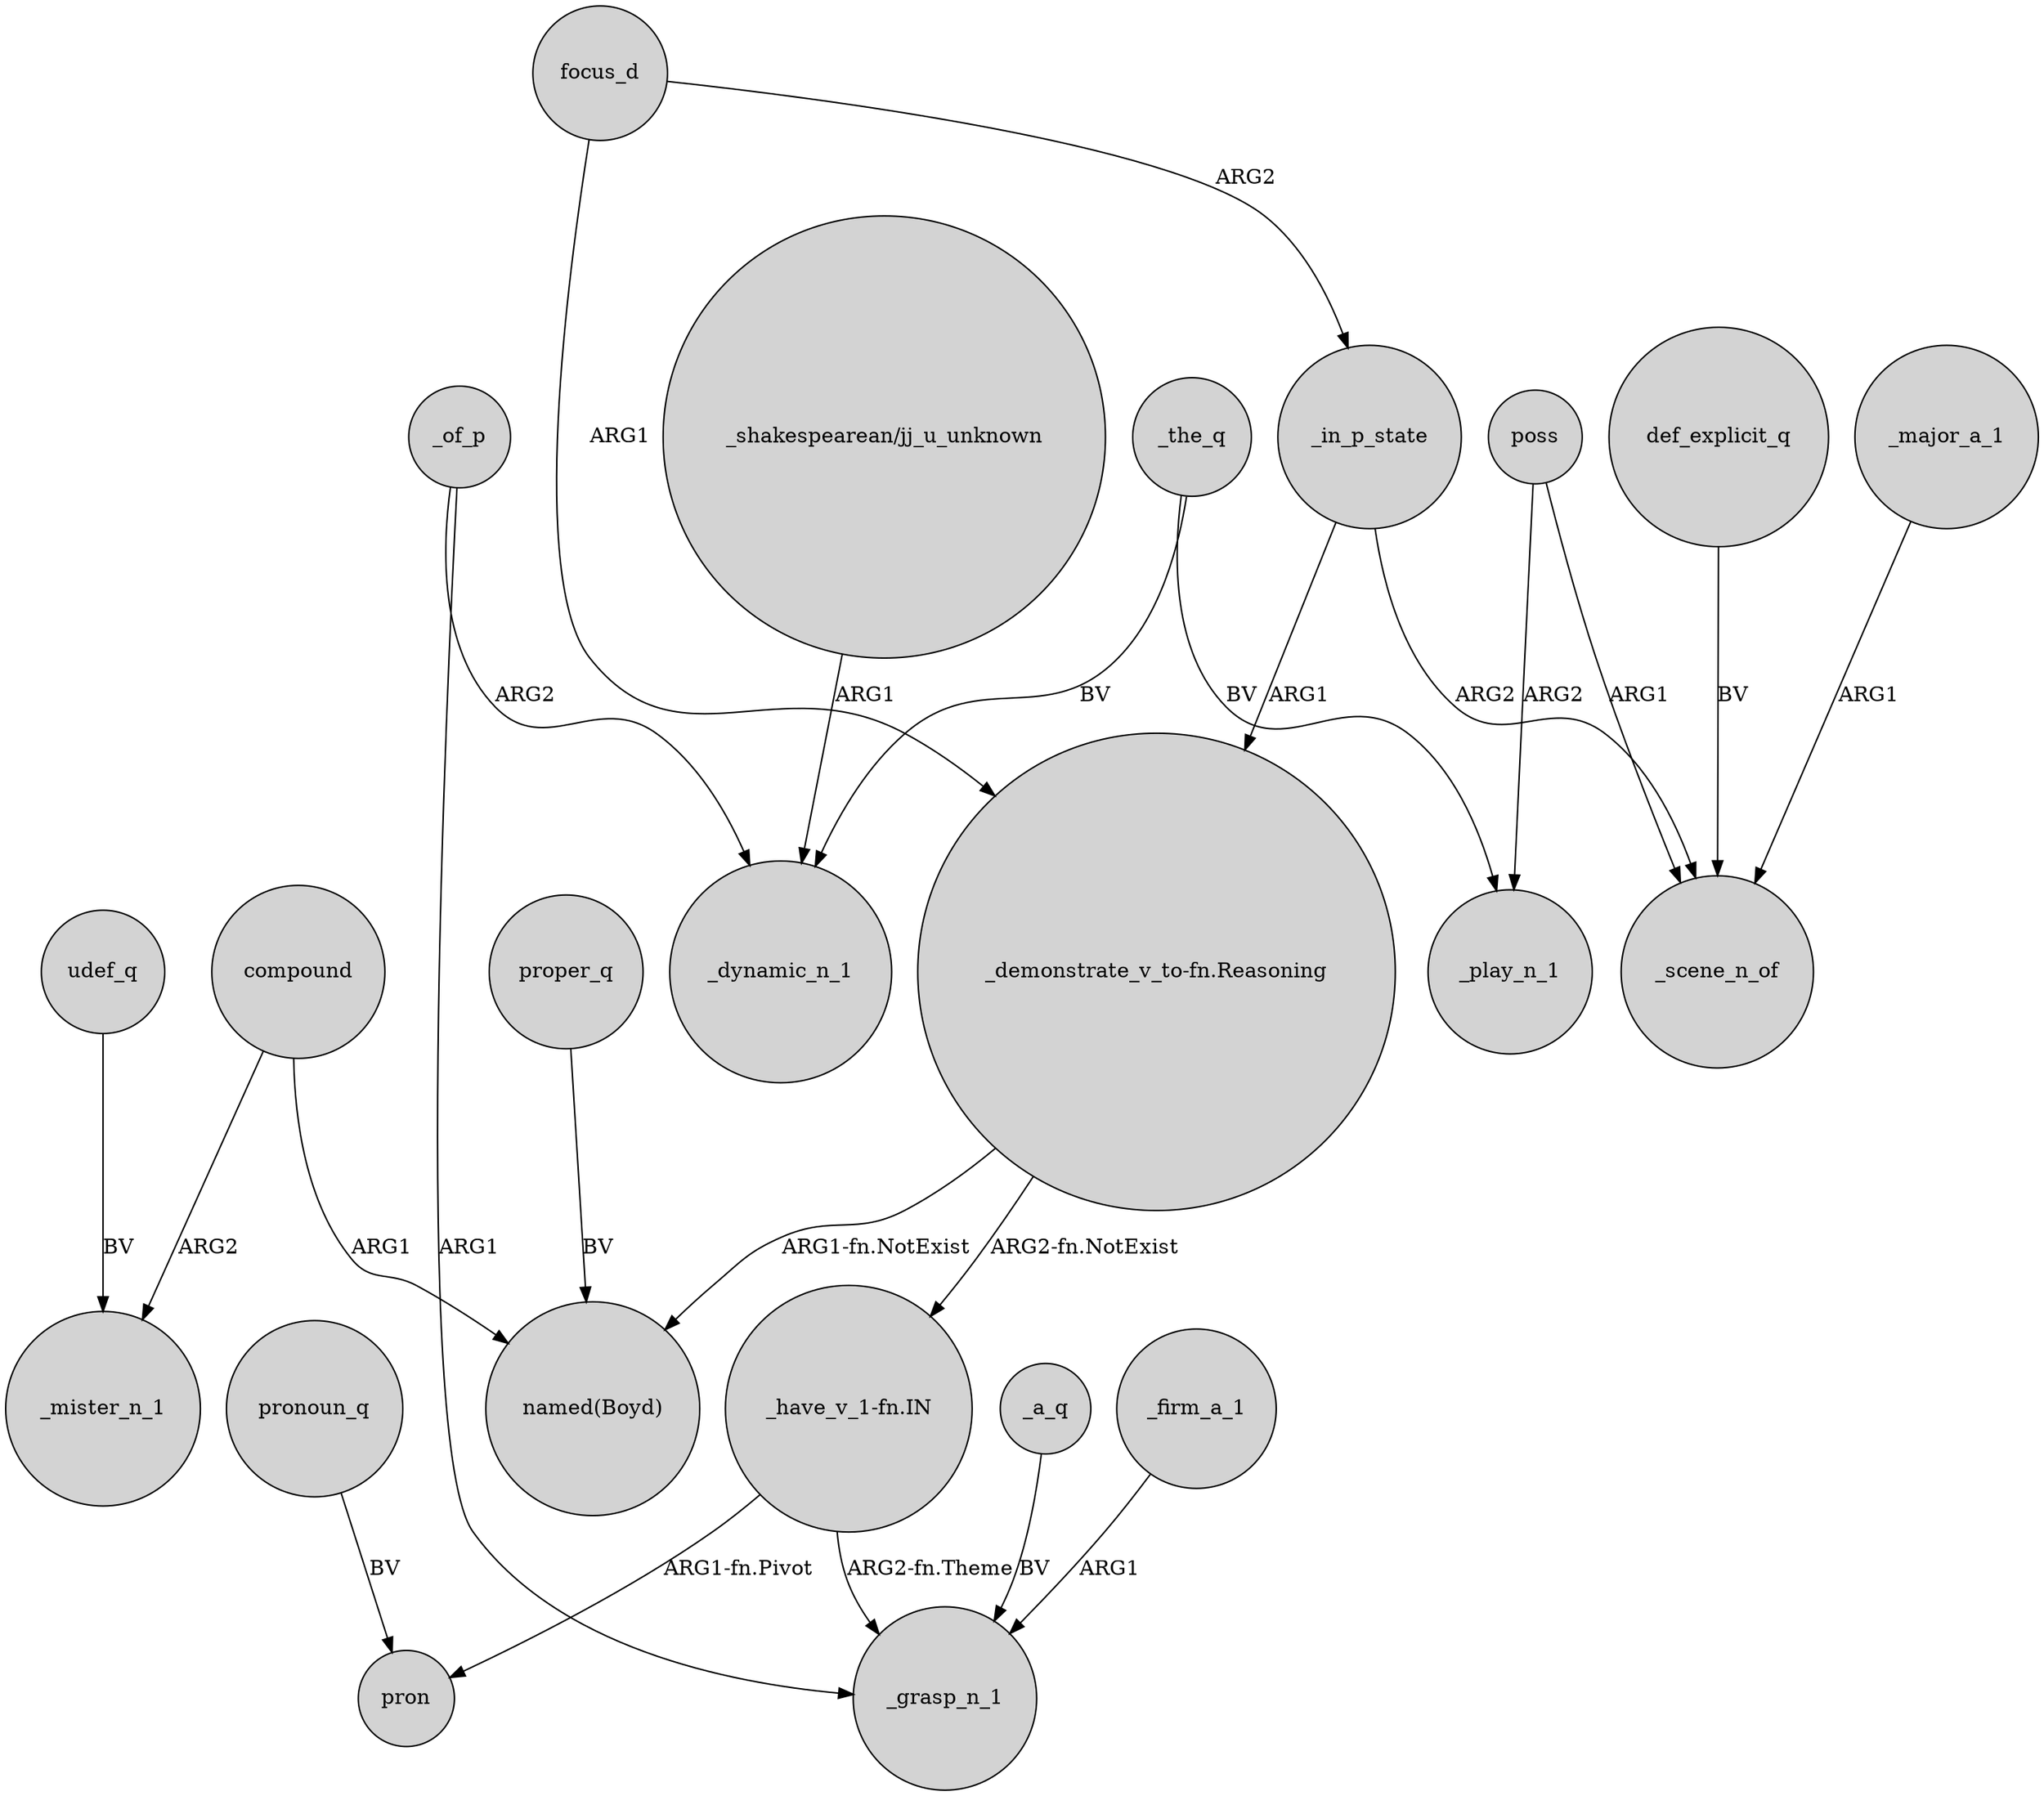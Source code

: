 digraph {
	node [shape=circle style=filled]
	compound -> _mister_n_1 [label=ARG2]
	focus_d -> _in_p_state [label=ARG2]
	_the_q -> _play_n_1 [label=BV]
	udef_q -> _mister_n_1 [label=BV]
	focus_d -> "_demonstrate_v_to-fn.Reasoning" [label=ARG1]
	_of_p -> _dynamic_n_1 [label=ARG2]
	_the_q -> _dynamic_n_1 [label=BV]
	def_explicit_q -> _scene_n_of [label=BV]
	"_have_v_1-fn.IN" -> pron [label="ARG1-fn.Pivot"]
	_of_p -> _grasp_n_1 [label=ARG1]
	pronoun_q -> pron [label=BV]
	poss -> _scene_n_of [label=ARG1]
	"_demonstrate_v_to-fn.Reasoning" -> "_have_v_1-fn.IN" [label="ARG2-fn.NotExist"]
	_firm_a_1 -> _grasp_n_1 [label=ARG1]
	_in_p_state -> "_demonstrate_v_to-fn.Reasoning" [label=ARG1]
	"_have_v_1-fn.IN" -> _grasp_n_1 [label="ARG2-fn.Theme"]
	poss -> _play_n_1 [label=ARG2]
	_major_a_1 -> _scene_n_of [label=ARG1]
	compound -> "named(Boyd)" [label=ARG1]
	_a_q -> _grasp_n_1 [label=BV]
	"_demonstrate_v_to-fn.Reasoning" -> "named(Boyd)" [label="ARG1-fn.NotExist"]
	proper_q -> "named(Boyd)" [label=BV]
	"_shakespearean/jj_u_unknown" -> _dynamic_n_1 [label=ARG1]
	_in_p_state -> _scene_n_of [label=ARG2]
}
